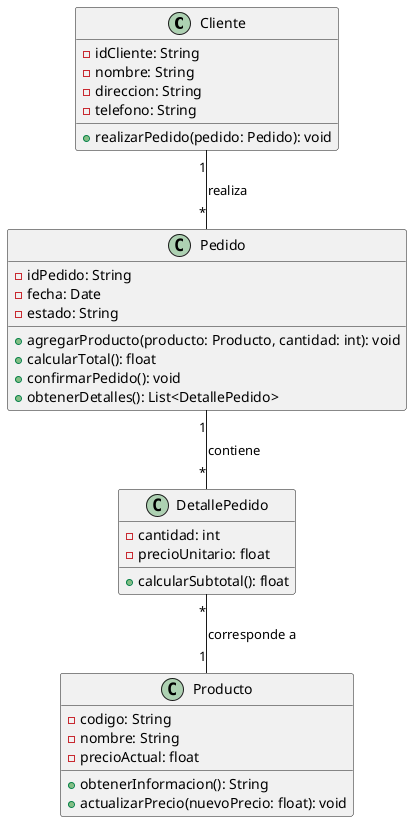 @startuml
'https://plantuml.com/class-diagram

class Cliente {
  - idCliente: String
  - nombre: String
  - direccion: String
  - telefono: String
  + realizarPedido(pedido: Pedido): void
}

class Pedido {
  - idPedido: String
  - fecha: Date
  - estado: String
  + agregarProducto(producto: Producto, cantidad: int): void
  + calcularTotal(): float
  + confirmarPedido(): void
  + obtenerDetalles(): List<DetallePedido>
}

class DetallePedido {
  - cantidad: int
  - precioUnitario: float
  + calcularSubtotal(): float
}

class Producto {
  - codigo: String
  - nombre: String
  - precioActual: float
  + obtenerInformacion(): String
  + actualizarPrecio(nuevoPrecio: float): void
}

' --- Relaciones ---
Cliente "1" -- "*" Pedido : realiza
Pedido "1" -- "*" DetallePedido : contiene
DetallePedido "*" -- "1" Producto : corresponde a

@enduml